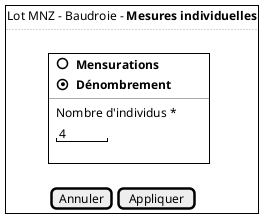 @startsalt
 {+
  { Lot MNZ - Baudroie - <b>Mesures individuelles }
  ..
  .
  {
     . | . | . | . | . | . | . |  . | {+
        { | . | ()  <b>Mensurations | . | . | . | . | . | . }
        { | . | (X)  <b>Dénombrement |  . | . | . | . | . | . }

        --
        { | . | Nombre d'individus *  | . | . | . | . | . | . }
        { | . | "   4  "  }
        .
        }
    }
    .
    {| . | . | . | . | . | . | . | . | [Annuler] | [Appliquer]}
  }
@endsalt
